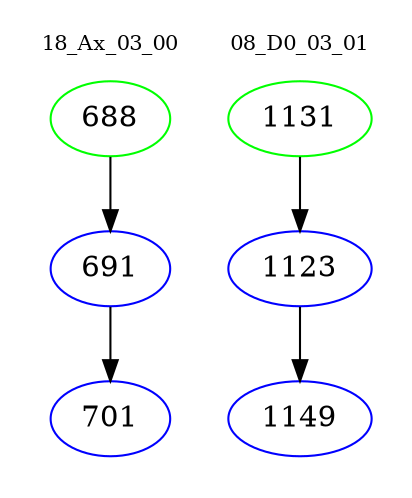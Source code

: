 digraph{
subgraph cluster_0 {
color = white
label = "18_Ax_03_00";
fontsize=10;
T0_688 [label="688", color="green"]
T0_688 -> T0_691 [color="black"]
T0_691 [label="691", color="blue"]
T0_691 -> T0_701 [color="black"]
T0_701 [label="701", color="blue"]
}
subgraph cluster_1 {
color = white
label = "08_D0_03_01";
fontsize=10;
T1_1131 [label="1131", color="green"]
T1_1131 -> T1_1123 [color="black"]
T1_1123 [label="1123", color="blue"]
T1_1123 -> T1_1149 [color="black"]
T1_1149 [label="1149", color="blue"]
}
}
